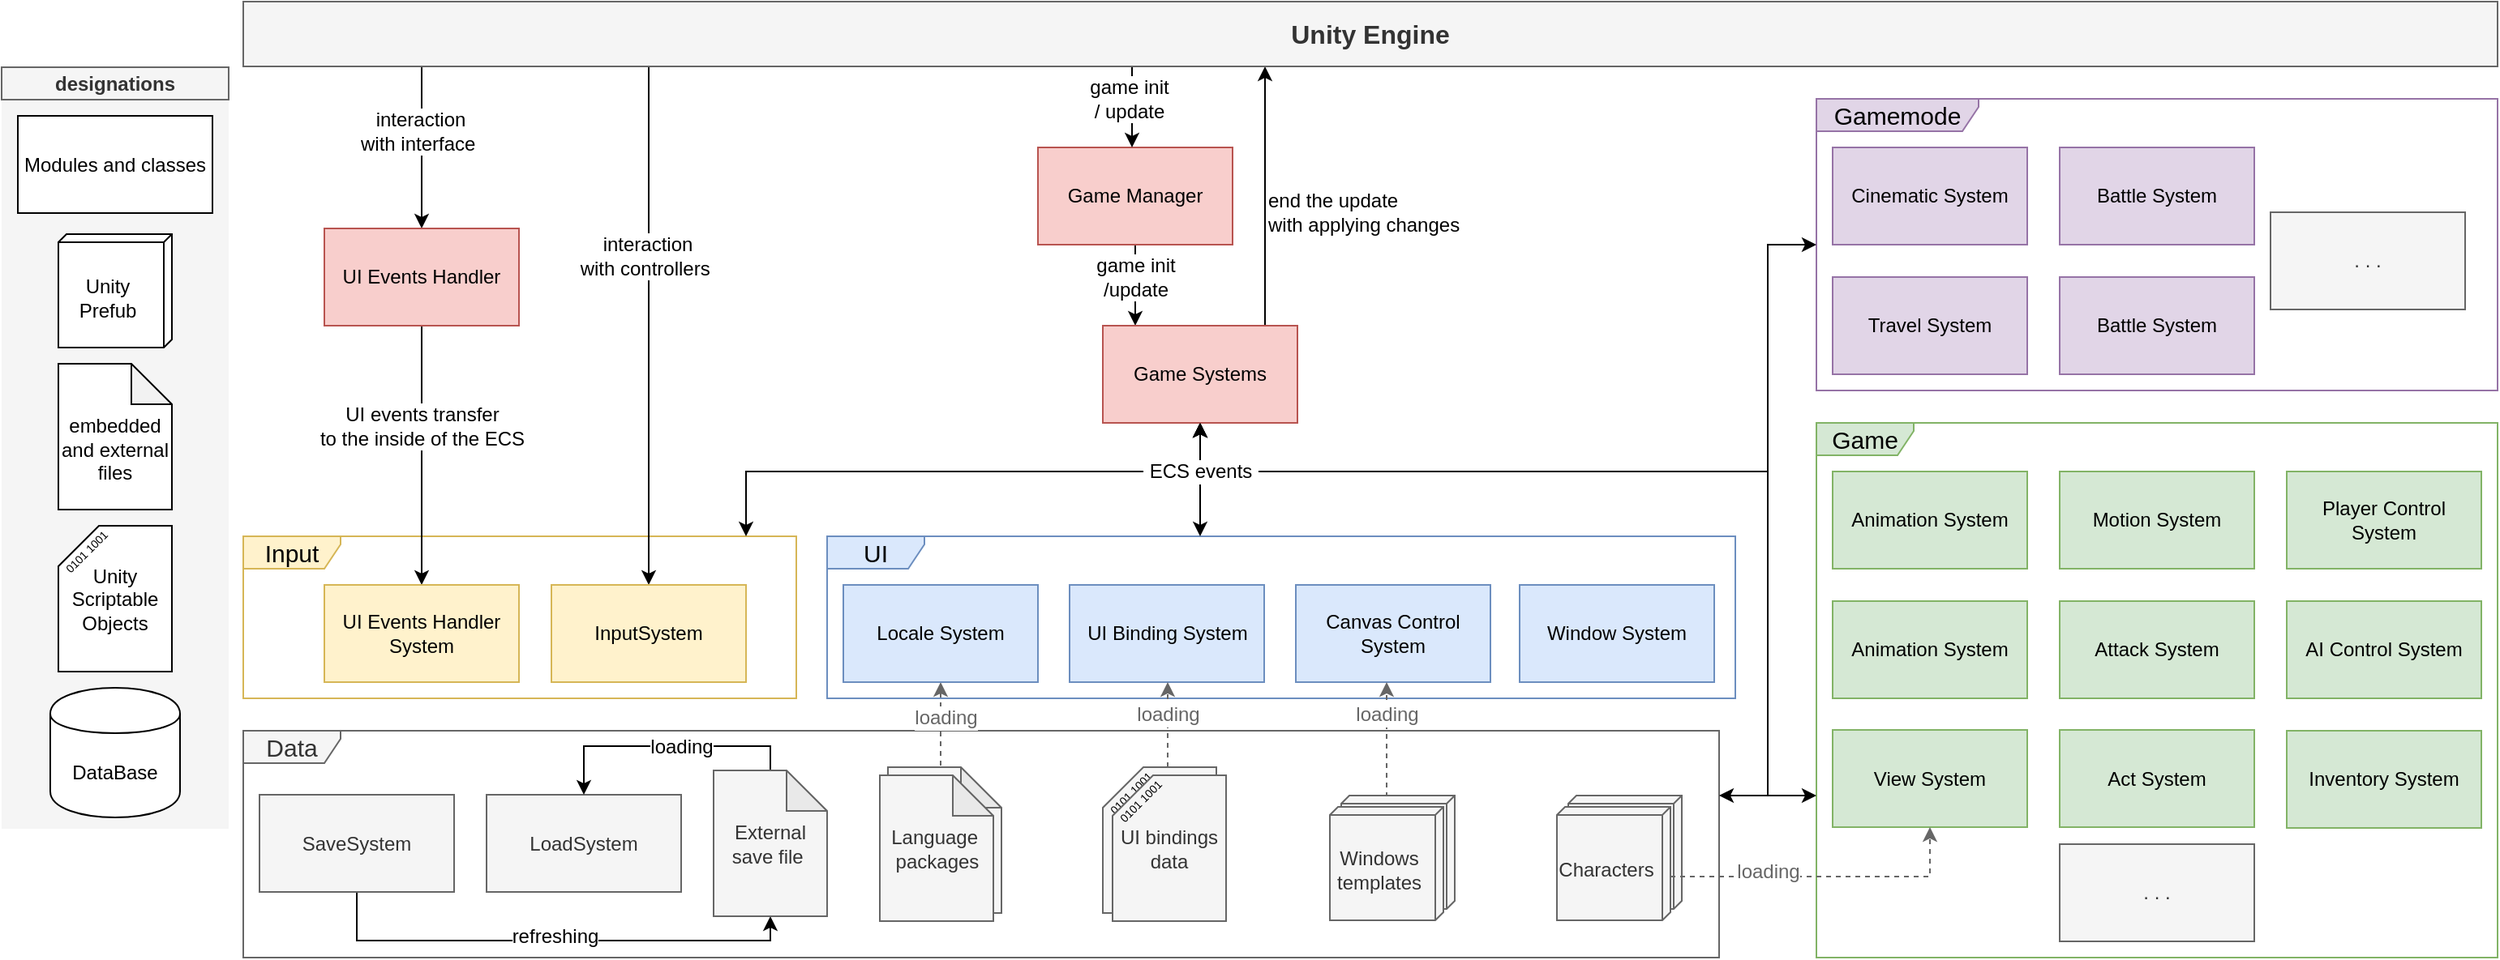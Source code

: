 <mxfile version="12.3.2" type="device" pages="1"><diagram id="Vz-6e-tb4rT7D66q0wOQ" name="Page-1"><mxGraphModel dx="1620" dy="882" grid="1" gridSize="10" guides="1" tooltips="1" connect="1" arrows="1" fold="1" page="1" pageScale="1" pageWidth="1169" pageHeight="827" math="0" shadow="0"><root><mxCell id="0"/><mxCell id="1" parent="0"/><mxCell id="Xkl3uPAfttZ6Y13bpzd--262" value="" style="group" vertex="1" connectable="0" parent="1"><mxGeometry y="40.5" width="140" height="470" as="geometry"/></mxCell><mxCell id="Xkl3uPAfttZ6Y13bpzd--260" value="" style="rounded=0;whiteSpace=wrap;html=1;fontSize=12;fontColor=#333333;align=left;fillColor=#f5f5f5;strokeColor=none;" vertex="1" parent="Xkl3uPAfttZ6Y13bpzd--262"><mxGeometry width="140" height="470" as="geometry"/></mxCell><mxCell id="Xkl3uPAfttZ6Y13bpzd--261" value="designations" style="rounded=0;whiteSpace=wrap;html=1;fontStyle=1;fillColor=#f5f5f5;strokeColor=#666666;fontColor=#333333;" vertex="1" parent="Xkl3uPAfttZ6Y13bpzd--262"><mxGeometry width="140" height="20" as="geometry"/></mxCell><mxCell id="Xkl3uPAfttZ6Y13bpzd--36" value="&lt;span style=&quot;white-space: normal&quot;&gt;Unity &lt;br&gt;Prefub&lt;/span&gt;" style="verticalAlign=middle;align=center;spacingTop=8;spacingLeft=2;spacingRight=12;shape=cube;size=5;direction=south;fontStyle=0;html=1;" vertex="1" parent="1"><mxGeometry x="35" y="143.5" width="70" height="70" as="geometry"/></mxCell><mxCell id="Xkl3uPAfttZ6Y13bpzd--37" value="&lt;br style=&quot;font-size: 12px;&quot;&gt;embedded and external files" style="shape=note;whiteSpace=wrap;html=1;backgroundOutline=1;darkOpacity=0.05;verticalAlign=middle;size=25;fontSize=12;" vertex="1" parent="1"><mxGeometry x="35" y="223.5" width="70" height="90" as="geometry"/></mxCell><mxCell id="Xkl3uPAfttZ6Y13bpzd--40" value="Modules and classes" style="rounded=0;whiteSpace=wrap;html=1;" vertex="1" parent="1"><mxGeometry x="10" y="70.5" width="120" height="60" as="geometry"/></mxCell><mxCell id="Xkl3uPAfttZ6Y13bpzd--41" value="DataBase" style="shape=cylinder;whiteSpace=wrap;html=1;boundedLbl=1;backgroundOutline=1;align=center;" vertex="1" parent="1"><mxGeometry x="30" y="423.5" width="80" height="80" as="geometry"/></mxCell><mxCell id="Xkl3uPAfttZ6Y13bpzd--83" value="" style="group" vertex="1" connectable="0" parent="1"><mxGeometry x="35" y="323.5" width="70" height="90" as="geometry"/></mxCell><mxCell id="Xkl3uPAfttZ6Y13bpzd--39" value="Unity&lt;br&gt;Scriptable&lt;br&gt;Objects" style="shape=card;whiteSpace=wrap;html=1;size=25;" vertex="1" parent="Xkl3uPAfttZ6Y13bpzd--83"><mxGeometry width="70" height="90" as="geometry"/></mxCell><mxCell id="Xkl3uPAfttZ6Y13bpzd--81" value="&lt;font style=&quot;font-size: 7px&quot;&gt;0101 1001&lt;/font&gt;" style="text;html=1;align=center;verticalAlign=middle;resizable=0;points=[];;autosize=1;rotation=-45;" vertex="1" parent="Xkl3uPAfttZ6Y13bpzd--83"><mxGeometry x="-9.125" y="5.2" width="50" height="20" as="geometry"/></mxCell><mxCell id="Xkl3uPAfttZ6Y13bpzd--151" value="UI" style="shape=umlFrame;whiteSpace=wrap;html=1;fillColor=#dae8fc;strokeColor=#6c8ebf;fontSize=15;width=60;height=20;" vertex="1" parent="1"><mxGeometry x="509" y="330" width="560" height="100" as="geometry"/></mxCell><mxCell id="Xkl3uPAfttZ6Y13bpzd--152" value="Game" style="shape=umlFrame;whiteSpace=wrap;html=1;fillColor=#d5e8d4;strokeColor=#82b366;fontSize=15;width=60;height=20;" vertex="1" parent="1"><mxGeometry x="1119" y="260" width="420" height="330" as="geometry"/></mxCell><mxCell id="Xkl3uPAfttZ6Y13bpzd--153" value="Data" style="shape=umlFrame;whiteSpace=wrap;html=1;fillColor=#f5f5f5;strokeColor=#666666;fontColor=#333333;fontSize=15;width=60;height=20;" vertex="1" parent="1"><mxGeometry x="149" y="450" width="910" height="140" as="geometry"/></mxCell><mxCell id="Xkl3uPAfttZ6Y13bpzd--154" value="Input" style="shape=umlFrame;whiteSpace=wrap;html=1;fillColor=#fff2cc;strokeColor=#d6b656;fontSize=15;width=60;height=20;" vertex="1" parent="1"><mxGeometry x="149" y="330" width="341" height="100" as="geometry"/></mxCell><mxCell id="Xkl3uPAfttZ6Y13bpzd--155" style="edgeStyle=orthogonalEdgeStyle;rounded=0;orthogonalLoop=1;jettySize=auto;html=1;startArrow=none;startFill=0;" edge="1" parent="1" source="Xkl3uPAfttZ6Y13bpzd--187" target="Xkl3uPAfttZ6Y13bpzd--170"><mxGeometry relative="1" as="geometry"><Array as="points"><mxPoint x="259" y="270"/><mxPoint x="259" y="270"/></Array></mxGeometry></mxCell><mxCell id="Xkl3uPAfttZ6Y13bpzd--156" value="UI events transfer &lt;br&gt;to the inside of the ECS" style="text;html=1;align=center;verticalAlign=middle;resizable=0;points=[];;labelBackgroundColor=#ffffff;" vertex="1" connectable="0" parent="Xkl3uPAfttZ6Y13bpzd--155"><mxGeometry x="-0.163" y="1" relative="1" as="geometry"><mxPoint x="-1" y="-5" as="offset"/></mxGeometry></mxCell><mxCell id="Xkl3uPAfttZ6Y13bpzd--159" value="Canvas Control System" style="rounded=0;whiteSpace=wrap;html=1;fillColor=#dae8fc;strokeColor=#6c8ebf;" vertex="1" parent="1"><mxGeometry x="798" y="360" width="120" height="60" as="geometry"/></mxCell><mxCell id="Xkl3uPAfttZ6Y13bpzd--160" style="edgeStyle=orthogonalEdgeStyle;rounded=0;orthogonalLoop=1;jettySize=auto;html=1;startArrow=none;startFill=0;" edge="1" parent="1" source="Xkl3uPAfttZ6Y13bpzd--162" target="Xkl3uPAfttZ6Y13bpzd--169"><mxGeometry relative="1" as="geometry"><Array as="points"><mxPoint x="699" y="90"/><mxPoint x="699" y="90"/></Array></mxGeometry></mxCell><mxCell id="Xkl3uPAfttZ6Y13bpzd--161" value="game init&lt;br&gt;/update" style="text;html=1;align=center;verticalAlign=middle;resizable=0;points=[];;labelBackgroundColor=#ffffff;" vertex="1" connectable="0" parent="Xkl3uPAfttZ6Y13bpzd--160"><mxGeometry x="-0.318" y="-1" relative="1" as="geometry"><mxPoint x="1" y="3" as="offset"/></mxGeometry></mxCell><mxCell id="Xkl3uPAfttZ6Y13bpzd--162" value="Game Manager" style="rounded=0;whiteSpace=wrap;html=1;fillColor=#f8cecc;strokeColor=#b85450;" vertex="1" parent="1"><mxGeometry x="639" y="90" width="120" height="60" as="geometry"/></mxCell><mxCell id="Xkl3uPAfttZ6Y13bpzd--163" style="edgeStyle=orthogonalEdgeStyle;rounded=0;orthogonalLoop=1;jettySize=auto;html=1;startArrow=classic;startFill=1;" edge="1" parent="1" source="Xkl3uPAfttZ6Y13bpzd--169" target="Xkl3uPAfttZ6Y13bpzd--154"><mxGeometry relative="1" as="geometry"><Array as="points"><mxPoint x="739" y="290"/><mxPoint x="459" y="290"/></Array></mxGeometry></mxCell><mxCell id="Xkl3uPAfttZ6Y13bpzd--165" style="edgeStyle=orthogonalEdgeStyle;rounded=0;orthogonalLoop=1;jettySize=auto;html=1;startArrow=classic;startFill=1;" edge="1" parent="1" source="Xkl3uPAfttZ6Y13bpzd--169" target="Xkl3uPAfttZ6Y13bpzd--152"><mxGeometry relative="1" as="geometry"><Array as="points"><mxPoint x="739" y="290"/><mxPoint x="1089" y="290"/><mxPoint x="1089" y="490"/></Array></mxGeometry></mxCell><mxCell id="Xkl3uPAfttZ6Y13bpzd--167" style="edgeStyle=orthogonalEdgeStyle;rounded=0;orthogonalLoop=1;jettySize=auto;html=1;startArrow=classic;startFill=1;" edge="1" parent="1" source="Xkl3uPAfttZ6Y13bpzd--169" target="Xkl3uPAfttZ6Y13bpzd--153"><mxGeometry relative="1" as="geometry"><Array as="points"><mxPoint x="739" y="290"/><mxPoint x="1089" y="290"/><mxPoint x="1089" y="490"/></Array></mxGeometry></mxCell><mxCell id="Xkl3uPAfttZ6Y13bpzd--234" style="edgeStyle=orthogonalEdgeStyle;rounded=0;orthogonalLoop=1;jettySize=auto;html=1;startArrow=none;startFill=0;endArrow=classic;endFill=1;fontSize=16;fontColor=#666666;" edge="1" parent="1" source="Xkl3uPAfttZ6Y13bpzd--169" target="Xkl3uPAfttZ6Y13bpzd--178"><mxGeometry relative="1" as="geometry"><Array as="points"><mxPoint x="779" y="120"/><mxPoint x="779" y="120"/></Array></mxGeometry></mxCell><mxCell id="Xkl3uPAfttZ6Y13bpzd--235" value="&lt;div&gt;&lt;font color=&quot;#000000&quot;&gt;end the update&amp;nbsp;&lt;/font&gt;&lt;/div&gt;&lt;div&gt;&lt;font color=&quot;#000000&quot;&gt;with applying changes&amp;nbsp;&lt;/font&gt;&lt;/div&gt;" style="text;html=1;align=left;verticalAlign=middle;resizable=0;points=[];;labelBackgroundColor=#ffffff;fontSize=12;fontColor=#666666;" vertex="1" connectable="0" parent="Xkl3uPAfttZ6Y13bpzd--234"><mxGeometry y="-5" relative="1" as="geometry"><mxPoint x="-5" y="10" as="offset"/></mxGeometry></mxCell><mxCell id="Xkl3uPAfttZ6Y13bpzd--169" value="Game Systems" style="rounded=0;whiteSpace=wrap;html=1;fillColor=#f8cecc;strokeColor=#b85450;" vertex="1" parent="1"><mxGeometry x="679" y="200" width="120" height="60" as="geometry"/></mxCell><mxCell id="Xkl3uPAfttZ6Y13bpzd--170" value="UI Events Handler System" style="rounded=0;whiteSpace=wrap;html=1;fillColor=#fff2cc;strokeColor=#d6b656;" vertex="1" parent="1"><mxGeometry x="199" y="360" width="120" height="60" as="geometry"/></mxCell><mxCell id="Xkl3uPAfttZ6Y13bpzd--173" style="edgeStyle=orthogonalEdgeStyle;rounded=0;orthogonalLoop=1;jettySize=auto;html=1;" edge="1" parent="1" source="Xkl3uPAfttZ6Y13bpzd--178" target="Xkl3uPAfttZ6Y13bpzd--187"><mxGeometry relative="1" as="geometry"><mxPoint x="737.857" y="-40" as="targetPoint"/><Array as="points"><mxPoint x="259" y="100"/><mxPoint x="259" y="100"/></Array><mxPoint x="758.857" y="-80" as="sourcePoint"/></mxGeometry></mxCell><mxCell id="Xkl3uPAfttZ6Y13bpzd--174" value="interaction &lt;br&gt;with&amp;nbsp;interface&amp;nbsp;" style="text;html=1;align=center;verticalAlign=middle;resizable=0;points=[];;labelBackgroundColor=#ffffff;" vertex="1" connectable="0" parent="Xkl3uPAfttZ6Y13bpzd--173"><mxGeometry x="-0.2" y="-1" relative="1" as="geometry"><mxPoint as="offset"/></mxGeometry></mxCell><mxCell id="Xkl3uPAfttZ6Y13bpzd--176" style="edgeStyle=orthogonalEdgeStyle;rounded=0;orthogonalLoop=1;jettySize=auto;html=1;" edge="1" parent="1" source="Xkl3uPAfttZ6Y13bpzd--178" target="Xkl3uPAfttZ6Y13bpzd--162"><mxGeometry relative="1" as="geometry"><Array as="points"><mxPoint x="697" y="70"/><mxPoint x="697" y="70"/></Array></mxGeometry></mxCell><mxCell id="Xkl3uPAfttZ6Y13bpzd--177" value="game init&lt;br&gt;/ update" style="text;html=1;align=center;verticalAlign=middle;resizable=0;points=[];;labelBackgroundColor=#ffffff;" vertex="1" connectable="0" parent="Xkl3uPAfttZ6Y13bpzd--176"><mxGeometry x="-0.214" y="-2" relative="1" as="geometry"><mxPoint as="offset"/></mxGeometry></mxCell><mxCell id="Xkl3uPAfttZ6Y13bpzd--208" style="edgeStyle=orthogonalEdgeStyle;rounded=0;orthogonalLoop=1;jettySize=auto;html=1;startArrow=none;startFill=0;endArrow=classic;endFill=1;fontSize=12;" edge="1" parent="1" source="Xkl3uPAfttZ6Y13bpzd--178" target="Xkl3uPAfttZ6Y13bpzd--185"><mxGeometry relative="1" as="geometry"><Array as="points"><mxPoint x="399" y="150"/><mxPoint x="399" y="150"/></Array></mxGeometry></mxCell><mxCell id="Xkl3uPAfttZ6Y13bpzd--209" value="interaction &lt;br&gt;with controllers&amp;nbsp;" style="text;html=1;align=center;verticalAlign=middle;resizable=0;points=[];;labelBackgroundColor=#ffffff;fontSize=12;" vertex="1" connectable="0" parent="Xkl3uPAfttZ6Y13bpzd--208"><mxGeometry x="-0.268" y="-1" relative="1" as="geometry"><mxPoint as="offset"/></mxGeometry></mxCell><mxCell id="Xkl3uPAfttZ6Y13bpzd--178" value="Unity Engine" style="rounded=0;whiteSpace=wrap;html=1;fontSize=16;fontStyle=1;fillColor=#f5f5f5;strokeColor=#666666;fontColor=#333333;" vertex="1" parent="1"><mxGeometry x="149" width="1390" height="40" as="geometry"/></mxCell><mxCell id="Xkl3uPAfttZ6Y13bpzd--179" style="edgeStyle=orthogonalEdgeStyle;rounded=0;orthogonalLoop=1;jettySize=auto;html=1;startArrow=none;startFill=0;endArrow=classic;endFill=1;dashed=1;strokeColor=#666666;fillColor=#f5f5f5;" edge="1" parent="1" source="Xkl3uPAfttZ6Y13bpzd--199" target="Xkl3uPAfttZ6Y13bpzd--159"><mxGeometry relative="1" as="geometry"><mxPoint x="439" y="130" as="sourcePoint"/><Array as="points"><mxPoint x="857" y="510"/><mxPoint x="857" y="510"/></Array></mxGeometry></mxCell><mxCell id="Xkl3uPAfttZ6Y13bpzd--180" value="loading" style="text;html=1;align=center;verticalAlign=middle;resizable=0;points=[];;labelBackgroundColor=#ffffff;fontColor=#666666;" vertex="1" connectable="0" parent="Xkl3uPAfttZ6Y13bpzd--179"><mxGeometry x="-0.426" y="-25" relative="1" as="geometry"><mxPoint x="-25" y="-35" as="offset"/></mxGeometry></mxCell><mxCell id="Xkl3uPAfttZ6Y13bpzd--181" style="edgeStyle=orthogonalEdgeStyle;rounded=0;orthogonalLoop=1;jettySize=auto;html=1;startArrow=none;startFill=0;endArrow=classic;endFill=1;dashed=1;strokeColor=#666666;fillColor=#f5f5f5;" edge="1" parent="1" source="Xkl3uPAfttZ6Y13bpzd--202" target="Xkl3uPAfttZ6Y13bpzd--184"><mxGeometry relative="1" as="geometry"><mxPoint x="289" y="170" as="targetPoint"/><Array as="points"><mxPoint x="579" y="460"/><mxPoint x="579" y="460"/></Array></mxGeometry></mxCell><mxCell id="Xkl3uPAfttZ6Y13bpzd--226" value="loading" style="text;html=1;align=center;verticalAlign=middle;resizable=0;points=[];;labelBackgroundColor=#ffffff;fontSize=12;fontColor=#666666;" vertex="1" connectable="0" parent="Xkl3uPAfttZ6Y13bpzd--181"><mxGeometry x="-0.111" relative="1" as="geometry"><mxPoint x="2.5" y="-10.5" as="offset"/></mxGeometry></mxCell><mxCell id="Xkl3uPAfttZ6Y13bpzd--184" value="Locale System" style="rounded=0;whiteSpace=wrap;html=1;fillColor=#dae8fc;strokeColor=#6c8ebf;" vertex="1" parent="1"><mxGeometry x="519" y="360" width="120" height="60" as="geometry"/></mxCell><mxCell id="Xkl3uPAfttZ6Y13bpzd--185" value="InputSystem" style="rounded=0;whiteSpace=wrap;html=1;fillColor=#fff2cc;strokeColor=#d6b656;" vertex="1" parent="1"><mxGeometry x="339" y="360" width="120" height="60" as="geometry"/></mxCell><mxCell id="Xkl3uPAfttZ6Y13bpzd--187" value="UI Events Handler" style="rounded=0;whiteSpace=wrap;html=1;fillColor=#f8cecc;strokeColor=#b85450;" vertex="1" parent="1"><mxGeometry x="199" y="140" width="120" height="60" as="geometry"/></mxCell><mxCell id="Xkl3uPAfttZ6Y13bpzd--189" value="UI Binding System" style="rounded=0;whiteSpace=wrap;html=1;fillColor=#dae8fc;strokeColor=#6c8ebf;" vertex="1" parent="1"><mxGeometry x="658.5" y="360" width="120" height="60" as="geometry"/></mxCell><mxCell id="Xkl3uPAfttZ6Y13bpzd--197" value="" style="group" vertex="1" connectable="0" parent="1"><mxGeometry x="819" y="490" width="77" height="77" as="geometry"/></mxCell><mxCell id="Xkl3uPAfttZ6Y13bpzd--198" value="&lt;span style=&quot;white-space: normal&quot;&gt;Unity &lt;br&gt;Prefub&lt;/span&gt;" style="verticalAlign=middle;align=center;spacingTop=8;spacingLeft=2;spacingRight=12;shape=cube;size=5;direction=south;fontStyle=0;html=1;fillColor=#f5f5f5;strokeColor=#666666;fontColor=#333333;" vertex="1" parent="Xkl3uPAfttZ6Y13bpzd--197"><mxGeometry x="7" width="70" height="70" as="geometry"/></mxCell><mxCell id="Xkl3uPAfttZ6Y13bpzd--199" value="&lt;span style=&quot;white-space: normal&quot;&gt;Windows&lt;br&gt;templates&lt;/span&gt;" style="verticalAlign=middle;align=center;spacingTop=8;spacingLeft=2;spacingRight=12;shape=cube;size=5;direction=south;fontStyle=0;html=1;fillColor=#f5f5f5;strokeColor=#666666;fontColor=#333333;" vertex="1" parent="Xkl3uPAfttZ6Y13bpzd--197"><mxGeometry y="7" width="70" height="70" as="geometry"/></mxCell><mxCell id="Xkl3uPAfttZ6Y13bpzd--200" value="" style="group" vertex="1" connectable="0" parent="1"><mxGeometry x="541.5" y="472.5" width="75" height="95" as="geometry"/></mxCell><mxCell id="Xkl3uPAfttZ6Y13bpzd--201" value="" style="shape=note;whiteSpace=wrap;html=1;backgroundOutline=1;darkOpacity=0.05;verticalAlign=middle;size=25;fillColor=#f5f5f5;strokeColor=#666666;fontColor=#333333;" vertex="1" parent="Xkl3uPAfttZ6Y13bpzd--200"><mxGeometry x="5" width="70" height="90" as="geometry"/></mxCell><mxCell id="Xkl3uPAfttZ6Y13bpzd--202" value="Language&amp;nbsp;&lt;br&gt;packages" style="shape=note;whiteSpace=wrap;html=1;backgroundOutline=1;darkOpacity=0.05;verticalAlign=middle;size=25;fillColor=#f5f5f5;strokeColor=#666666;fontColor=#333333;" vertex="1" parent="Xkl3uPAfttZ6Y13bpzd--200"><mxGeometry y="5" width="70" height="90" as="geometry"/></mxCell><mxCell id="Xkl3uPAfttZ6Y13bpzd--204" style="edgeStyle=orthogonalEdgeStyle;rounded=0;orthogonalLoop=1;jettySize=auto;html=1;startArrow=none;startFill=0;endArrow=classic;endFill=1;fontSize=12;dashed=1;strokeColor=#666666;fillColor=#f5f5f5;" edge="1" parent="1" source="Xkl3uPAfttZ6Y13bpzd--192" target="Xkl3uPAfttZ6Y13bpzd--189"><mxGeometry relative="1" as="geometry"><Array as="points"><mxPoint x="719" y="470"/><mxPoint x="719" y="470"/></Array></mxGeometry></mxCell><mxCell id="Xkl3uPAfttZ6Y13bpzd--225" value="loading" style="text;html=1;align=center;verticalAlign=middle;resizable=0;points=[];;labelBackgroundColor=#ffffff;fontSize=12;fontColor=#666666;" vertex="1" connectable="0" parent="Xkl3uPAfttZ6Y13bpzd--204"><mxGeometry x="0.995" y="-52" relative="1" as="geometry"><mxPoint x="-52" y="20" as="offset"/></mxGeometry></mxCell><mxCell id="Xkl3uPAfttZ6Y13bpzd--211" style="edgeStyle=orthogonalEdgeStyle;rounded=0;orthogonalLoop=1;jettySize=auto;html=1;startArrow=classic;startFill=1;" edge="1" parent="1" source="Xkl3uPAfttZ6Y13bpzd--169" target="Xkl3uPAfttZ6Y13bpzd--151"><mxGeometry relative="1" as="geometry"><mxPoint x="1028.857" y="190" as="sourcePoint"/><mxPoint x="295.143" y="330" as="targetPoint"/><Array as="points"><mxPoint x="739" y="300"/><mxPoint x="739" y="300"/></Array></mxGeometry></mxCell><mxCell id="Xkl3uPAfttZ6Y13bpzd--221" style="edgeStyle=orthogonalEdgeStyle;rounded=0;orthogonalLoop=1;jettySize=auto;html=1;startArrow=none;startFill=0;endArrow=classic;endFill=1;fontSize=15;" edge="1" parent="1" source="Xkl3uPAfttZ6Y13bpzd--215" target="Xkl3uPAfttZ6Y13bpzd--217"><mxGeometry relative="1" as="geometry"><Array as="points"><mxPoint x="219" y="579.5"/><mxPoint x="474" y="579.5"/></Array></mxGeometry></mxCell><mxCell id="Xkl3uPAfttZ6Y13bpzd--223" value="refreshing" style="text;html=1;align=center;verticalAlign=middle;resizable=0;points=[];;labelBackgroundColor=#ffffff;fontSize=12;" vertex="1" connectable="0" parent="Xkl3uPAfttZ6Y13bpzd--221"><mxGeometry x="0.013" relative="1" as="geometry"><mxPoint y="-3" as="offset"/></mxGeometry></mxCell><mxCell id="Xkl3uPAfttZ6Y13bpzd--215" value="SaveSystem" style="rounded=0;whiteSpace=wrap;html=1;fillColor=#f5f5f5;strokeColor=#666666;fontColor=#333333;" vertex="1" parent="1"><mxGeometry x="159" y="489.5" width="120" height="60" as="geometry"/></mxCell><mxCell id="Xkl3uPAfttZ6Y13bpzd--216" value="LoadSystem" style="rounded=0;whiteSpace=wrap;html=1;fillColor=#f5f5f5;strokeColor=#666666;fontColor=#333333;" vertex="1" parent="1"><mxGeometry x="299" y="489.5" width="120" height="60" as="geometry"/></mxCell><mxCell id="Xkl3uPAfttZ6Y13bpzd--219" style="edgeStyle=orthogonalEdgeStyle;rounded=0;orthogonalLoop=1;jettySize=auto;html=1;startArrow=none;startFill=0;endArrow=classic;endFill=1;fontSize=15;" edge="1" parent="1" source="Xkl3uPAfttZ6Y13bpzd--217" target="Xkl3uPAfttZ6Y13bpzd--216"><mxGeometry relative="1" as="geometry"><Array as="points"><mxPoint x="474" y="459.5"/><mxPoint x="359" y="459.5"/></Array></mxGeometry></mxCell><mxCell id="Xkl3uPAfttZ6Y13bpzd--222" value="loading" style="text;html=1;align=center;verticalAlign=middle;resizable=0;points=[];;labelBackgroundColor=#ffffff;fontSize=12;" vertex="1" connectable="0" parent="Xkl3uPAfttZ6Y13bpzd--219"><mxGeometry x="-0.286" relative="1" as="geometry"><mxPoint x="-13" as="offset"/></mxGeometry></mxCell><mxCell id="Xkl3uPAfttZ6Y13bpzd--217" value="External save file&amp;nbsp;" style="shape=note;whiteSpace=wrap;html=1;backgroundOutline=1;darkOpacity=0.05;verticalAlign=middle;size=25;fontSize=12;fillColor=#f5f5f5;strokeColor=#666666;fontColor=#333333;" vertex="1" parent="1"><mxGeometry x="439" y="474.5" width="70" height="90" as="geometry"/></mxCell><mxCell id="Xkl3uPAfttZ6Y13bpzd--228" value="View System" style="rounded=0;whiteSpace=wrap;html=1;fillColor=#d5e8d4;strokeColor=#82b366;" vertex="1" parent="1"><mxGeometry x="1129" y="449.5" width="120" height="60" as="geometry"/></mxCell><mxCell id="Xkl3uPAfttZ6Y13bpzd--229" value="" style="group" vertex="1" connectable="0" parent="1"><mxGeometry x="959" y="490" width="77" height="77" as="geometry"/></mxCell><mxCell id="Xkl3uPAfttZ6Y13bpzd--230" value="&lt;span style=&quot;white-space: normal&quot;&gt;Unity &lt;br&gt;Prefub&lt;/span&gt;" style="verticalAlign=middle;align=center;spacingTop=8;spacingLeft=2;spacingRight=12;shape=cube;size=5;direction=south;fontStyle=0;html=1;fillColor=#f5f5f5;strokeColor=#666666;fontColor=#333333;" vertex="1" parent="Xkl3uPAfttZ6Y13bpzd--229"><mxGeometry x="7" width="70" height="70" as="geometry"/></mxCell><mxCell id="Xkl3uPAfttZ6Y13bpzd--231" value="&lt;span style=&quot;white-space: normal&quot;&gt;Characters&lt;/span&gt;" style="verticalAlign=middle;align=center;spacingTop=8;spacingLeft=2;spacingRight=12;shape=cube;size=5;direction=south;fontStyle=0;html=1;fillColor=#f5f5f5;strokeColor=#666666;fontColor=#333333;" vertex="1" parent="Xkl3uPAfttZ6Y13bpzd--229"><mxGeometry y="7" width="70" height="70" as="geometry"/></mxCell><mxCell id="Xkl3uPAfttZ6Y13bpzd--232" style="edgeStyle=orthogonalEdgeStyle;rounded=0;orthogonalLoop=1;jettySize=auto;html=1;dashed=1;startArrow=none;startFill=0;endArrow=classic;endFill=1;strokeColor=#666666;fontSize=16;fontColor=#666666;fillColor=#f5f5f5;" edge="1" parent="1" source="Xkl3uPAfttZ6Y13bpzd--231" target="Xkl3uPAfttZ6Y13bpzd--228"><mxGeometry relative="1" as="geometry"><Array as="points"><mxPoint x="1079" y="540"/><mxPoint x="1079" y="540"/></Array></mxGeometry></mxCell><mxCell id="Xkl3uPAfttZ6Y13bpzd--233" value="&lt;span style=&quot;font-size: 12px&quot;&gt;loading&lt;/span&gt;" style="text;html=1;align=center;verticalAlign=middle;resizable=0;points=[];;labelBackgroundColor=#ffffff;fontSize=16;fontColor=#666666;" vertex="1" connectable="0" parent="Xkl3uPAfttZ6Y13bpzd--232"><mxGeometry x="0.106" y="-2" relative="1" as="geometry"><mxPoint x="-45.5" y="-7" as="offset"/></mxGeometry></mxCell><mxCell id="Xkl3uPAfttZ6Y13bpzd--237" value="Animation System" style="rounded=0;whiteSpace=wrap;html=1;fillColor=#d5e8d4;strokeColor=#82b366;" vertex="1" parent="1"><mxGeometry x="1129" y="290" width="120" height="60" as="geometry"/></mxCell><mxCell id="Xkl3uPAfttZ6Y13bpzd--238" value="Motion System" style="rounded=0;whiteSpace=wrap;html=1;fillColor=#d5e8d4;strokeColor=#82b366;" vertex="1" parent="1"><mxGeometry x="1269" y="290" width="120" height="60" as="geometry"/></mxCell><mxCell id="Xkl3uPAfttZ6Y13bpzd--239" value="Player Control System" style="rounded=0;whiteSpace=wrap;html=1;fillColor=#d5e8d4;strokeColor=#82b366;" vertex="1" parent="1"><mxGeometry x="1409" y="290" width="120" height="60" as="geometry"/></mxCell><mxCell id="Xkl3uPAfttZ6Y13bpzd--240" value="AI Control System" style="rounded=0;whiteSpace=wrap;html=1;fillColor=#d5e8d4;strokeColor=#82b366;" vertex="1" parent="1"><mxGeometry x="1409" y="370" width="120" height="60" as="geometry"/></mxCell><mxCell id="Xkl3uPAfttZ6Y13bpzd--241" value="Gamemode" style="shape=umlFrame;whiteSpace=wrap;html=1;fillColor=#e1d5e7;strokeColor=#9673a6;fontSize=15;width=100;height=20;" vertex="1" parent="1"><mxGeometry x="1119" y="60" width="420" height="180" as="geometry"/></mxCell><mxCell id="Xkl3uPAfttZ6Y13bpzd--244" value="Window System" style="rounded=0;whiteSpace=wrap;html=1;fillColor=#dae8fc;strokeColor=#6c8ebf;" vertex="1" parent="1"><mxGeometry x="936" y="360" width="120" height="60" as="geometry"/></mxCell><mxCell id="Xkl3uPAfttZ6Y13bpzd--246" value="Animation System" style="rounded=0;whiteSpace=wrap;html=1;fillColor=#d5e8d4;strokeColor=#82b366;" vertex="1" parent="1"><mxGeometry x="1129" y="370" width="120" height="60" as="geometry"/></mxCell><mxCell id="Xkl3uPAfttZ6Y13bpzd--247" style="edgeStyle=orthogonalEdgeStyle;rounded=0;orthogonalLoop=1;jettySize=auto;html=1;startArrow=classic;startFill=1;" edge="1" parent="1" source="Xkl3uPAfttZ6Y13bpzd--169" target="Xkl3uPAfttZ6Y13bpzd--241"><mxGeometry relative="1" as="geometry"><Array as="points"><mxPoint x="739" y="290"/><mxPoint x="1089" y="290"/><mxPoint x="1089" y="150"/></Array><mxPoint x="749.167" y="190" as="sourcePoint"/><mxPoint x="1069" y="500" as="targetPoint"/></mxGeometry></mxCell><mxCell id="Xkl3uPAfttZ6Y13bpzd--248" value="&lt;font color=&quot;#000000&quot;&gt;&amp;nbsp;ECS events&amp;nbsp;&lt;/font&gt;" style="text;html=1;align=center;verticalAlign=middle;resizable=0;points=[];;labelBackgroundColor=#ffffff;fontSize=12;fontColor=#666666;" vertex="1" connectable="0" parent="Xkl3uPAfttZ6Y13bpzd--247"><mxGeometry x="-0.829" y="-2" relative="1" as="geometry"><mxPoint x="-17" y="-2" as="offset"/></mxGeometry></mxCell><mxCell id="Xkl3uPAfttZ6Y13bpzd--249" value="Attack System" style="rounded=0;whiteSpace=wrap;html=1;fillColor=#d5e8d4;strokeColor=#82b366;" vertex="1" parent="1"><mxGeometry x="1269" y="370" width="120" height="60" as="geometry"/></mxCell><mxCell id="Xkl3uPAfttZ6Y13bpzd--250" value="Act System" style="rounded=0;whiteSpace=wrap;html=1;fillColor=#d5e8d4;strokeColor=#82b366;" vertex="1" parent="1"><mxGeometry x="1269" y="449.5" width="120" height="60" as="geometry"/></mxCell><mxCell id="Xkl3uPAfttZ6Y13bpzd--251" value="Inventory System" style="rounded=0;whiteSpace=wrap;html=1;fillColor=#d5e8d4;strokeColor=#82b366;" vertex="1" parent="1"><mxGeometry x="1409" y="450" width="120" height="60" as="geometry"/></mxCell><mxCell id="Xkl3uPAfttZ6Y13bpzd--252" value="Battle System" style="rounded=0;whiteSpace=wrap;html=1;fillColor=#e1d5e7;strokeColor=#9673a6;" vertex="1" parent="1"><mxGeometry x="1269" y="170" width="120" height="60" as="geometry"/></mxCell><mxCell id="Xkl3uPAfttZ6Y13bpzd--253" value="Cinematic System" style="rounded=0;whiteSpace=wrap;html=1;fillColor=#e1d5e7;strokeColor=#9673a6;" vertex="1" parent="1"><mxGeometry x="1129" y="90" width="120" height="60" as="geometry"/></mxCell><mxCell id="Xkl3uPAfttZ6Y13bpzd--254" value="Travel System" style="rounded=0;whiteSpace=wrap;html=1;fillColor=#e1d5e7;strokeColor=#9673a6;" vertex="1" parent="1"><mxGeometry x="1129" y="170" width="120" height="60" as="geometry"/></mxCell><mxCell id="Xkl3uPAfttZ6Y13bpzd--255" value="Battle System" style="rounded=0;whiteSpace=wrap;html=1;fillColor=#e1d5e7;strokeColor=#9673a6;" vertex="1" parent="1"><mxGeometry x="1269" y="90" width="120" height="60" as="geometry"/></mxCell><mxCell id="Xkl3uPAfttZ6Y13bpzd--256" value=". . ." style="rounded=0;whiteSpace=wrap;html=1;fillColor=#f5f5f5;strokeColor=#666666;fontColor=#333333;" vertex="1" parent="1"><mxGeometry x="1269" y="520" width="120" height="60" as="geometry"/></mxCell><mxCell id="Xkl3uPAfttZ6Y13bpzd--257" value=". . ." style="rounded=0;whiteSpace=wrap;html=1;fillColor=#f5f5f5;strokeColor=#666666;fontColor=#333333;" vertex="1" parent="1"><mxGeometry x="1399" y="130" width="120" height="60" as="geometry"/></mxCell><mxCell id="Xkl3uPAfttZ6Y13bpzd--263" value="" style="group" vertex="1" connectable="0" parent="1"><mxGeometry x="679" y="472.5" width="76" height="95" as="geometry"/></mxCell><mxCell id="Xkl3uPAfttZ6Y13bpzd--191" value="" style="group" vertex="1" connectable="0" parent="Xkl3uPAfttZ6Y13bpzd--263"><mxGeometry width="76" height="95" as="geometry"/></mxCell><mxCell id="Xkl3uPAfttZ6Y13bpzd--192" value="&lt;span style=&quot;color: rgba(0 , 0 , 0 , 0) ; font-family: monospace ; font-size: 0px&quot;&gt;%3CmxGraphModel%3E%3Croot%3E%3CmxCell%20id%3D%220%22%2F%3E%3CmxCell%20id%3D%221%22%20parent%3D%220%22%2F%3E%3CmxCell%20id%3D%222%22%20value%3D%22%22%20style%3D%22group%22%20vertex%3D%221%22%20connectable%3D%220%22%20parent%3D%221%22%3E%3CmxGeometry%20x%3D%22-430%22%20y%3D%22380%22%20width%3D%2270%22%20height%3D%2290%22%20as%3D%22geometry%22%2F%3E%3C%2FmxCell%3E%3CmxCell%20id%3D%223%22%20value%3D%22Unity%26lt%3Bbr%26gt%3BScriptable%26lt%3Bbr%26gt%3BObjects%22%20style%3D%22shape%3Dcard%3BwhiteSpace%3Dwrap%3Bhtml%3D1%3Bsize%3D25%3B%22%20vertex%3D%221%22%20parent%3D%222%22%3E%3CmxGeometry%20width%3D%2270%22%20height%3D%2290%22%20as%3D%22geometry%22%2F%3E%3C%2FmxCell%3E%3CmxCell%20id%3D%224%22%20value%3D%22%26lt%3Bfont%20style%3D%26quot%3Bfont-size%3A%207px%26quot%3B%26gt%3B0101%201001%26lt%3B%2Ffont%26gt%3B%22%20style%3D%22text%3Bhtml%3D1%3Balign%3Dcenter%3BverticalAlign%3Dmiddle%3Bresizable%3D0%3Bpoints%3D%5B%5D%3B%3Bautosize%3D1%3Brotation%3D-45%3B%22%20vertex%3D%221%22%20parent%3D%222%22%3E%3CmxGeometry%20x%3D%22-9.125%22%20y%3D%225.2%22%20width%3D%2250%22%20height%3D%2220%22%20as%3D%22geometry%22%2F%3E%3C%2FmxCell%3E%3C%2Froot%3E%3C%2FmxGraphModel%3E&lt;/span&gt;" style="shape=card;whiteSpace=wrap;html=1;size=25;fillColor=#f5f5f5;strokeColor=#666666;fontColor=#333333;" vertex="1" parent="Xkl3uPAfttZ6Y13bpzd--191"><mxGeometry width="70" height="90" as="geometry"/></mxCell><mxCell id="Xkl3uPAfttZ6Y13bpzd--193" value="&lt;font style=&quot;font-size: 7px&quot;&gt;0101 1001&lt;/font&gt;" style="text;html=1;align=center;verticalAlign=middle;resizable=0;points=[];;autosize=1;rotation=-45;" vertex="1" parent="Xkl3uPAfttZ6Y13bpzd--191"><mxGeometry x="-9.125" y="5.2" width="50" height="20" as="geometry"/></mxCell><mxCell id="Xkl3uPAfttZ6Y13bpzd--194" value="" style="group" vertex="1" connectable="0" parent="Xkl3uPAfttZ6Y13bpzd--191"><mxGeometry x="6" y="5" width="70" height="90" as="geometry"/></mxCell><mxCell id="Xkl3uPAfttZ6Y13bpzd--195" value="UI bindings data" style="shape=card;whiteSpace=wrap;html=1;size=25;fillColor=#f5f5f5;strokeColor=#666666;fontColor=#333333;" vertex="1" parent="Xkl3uPAfttZ6Y13bpzd--194"><mxGeometry width="70" height="90" as="geometry"/></mxCell><mxCell id="Xkl3uPAfttZ6Y13bpzd--196" value="&lt;font style=&quot;font-size: 7px&quot;&gt;0101 1001&lt;/font&gt;" style="text;html=1;align=center;verticalAlign=middle;resizable=0;points=[];;autosize=1;rotation=-45;" vertex="1" parent="Xkl3uPAfttZ6Y13bpzd--194"><mxGeometry x="-9.125" y="5.2" width="50" height="20" as="geometry"/></mxCell></root></mxGraphModel></diagram></mxfile>